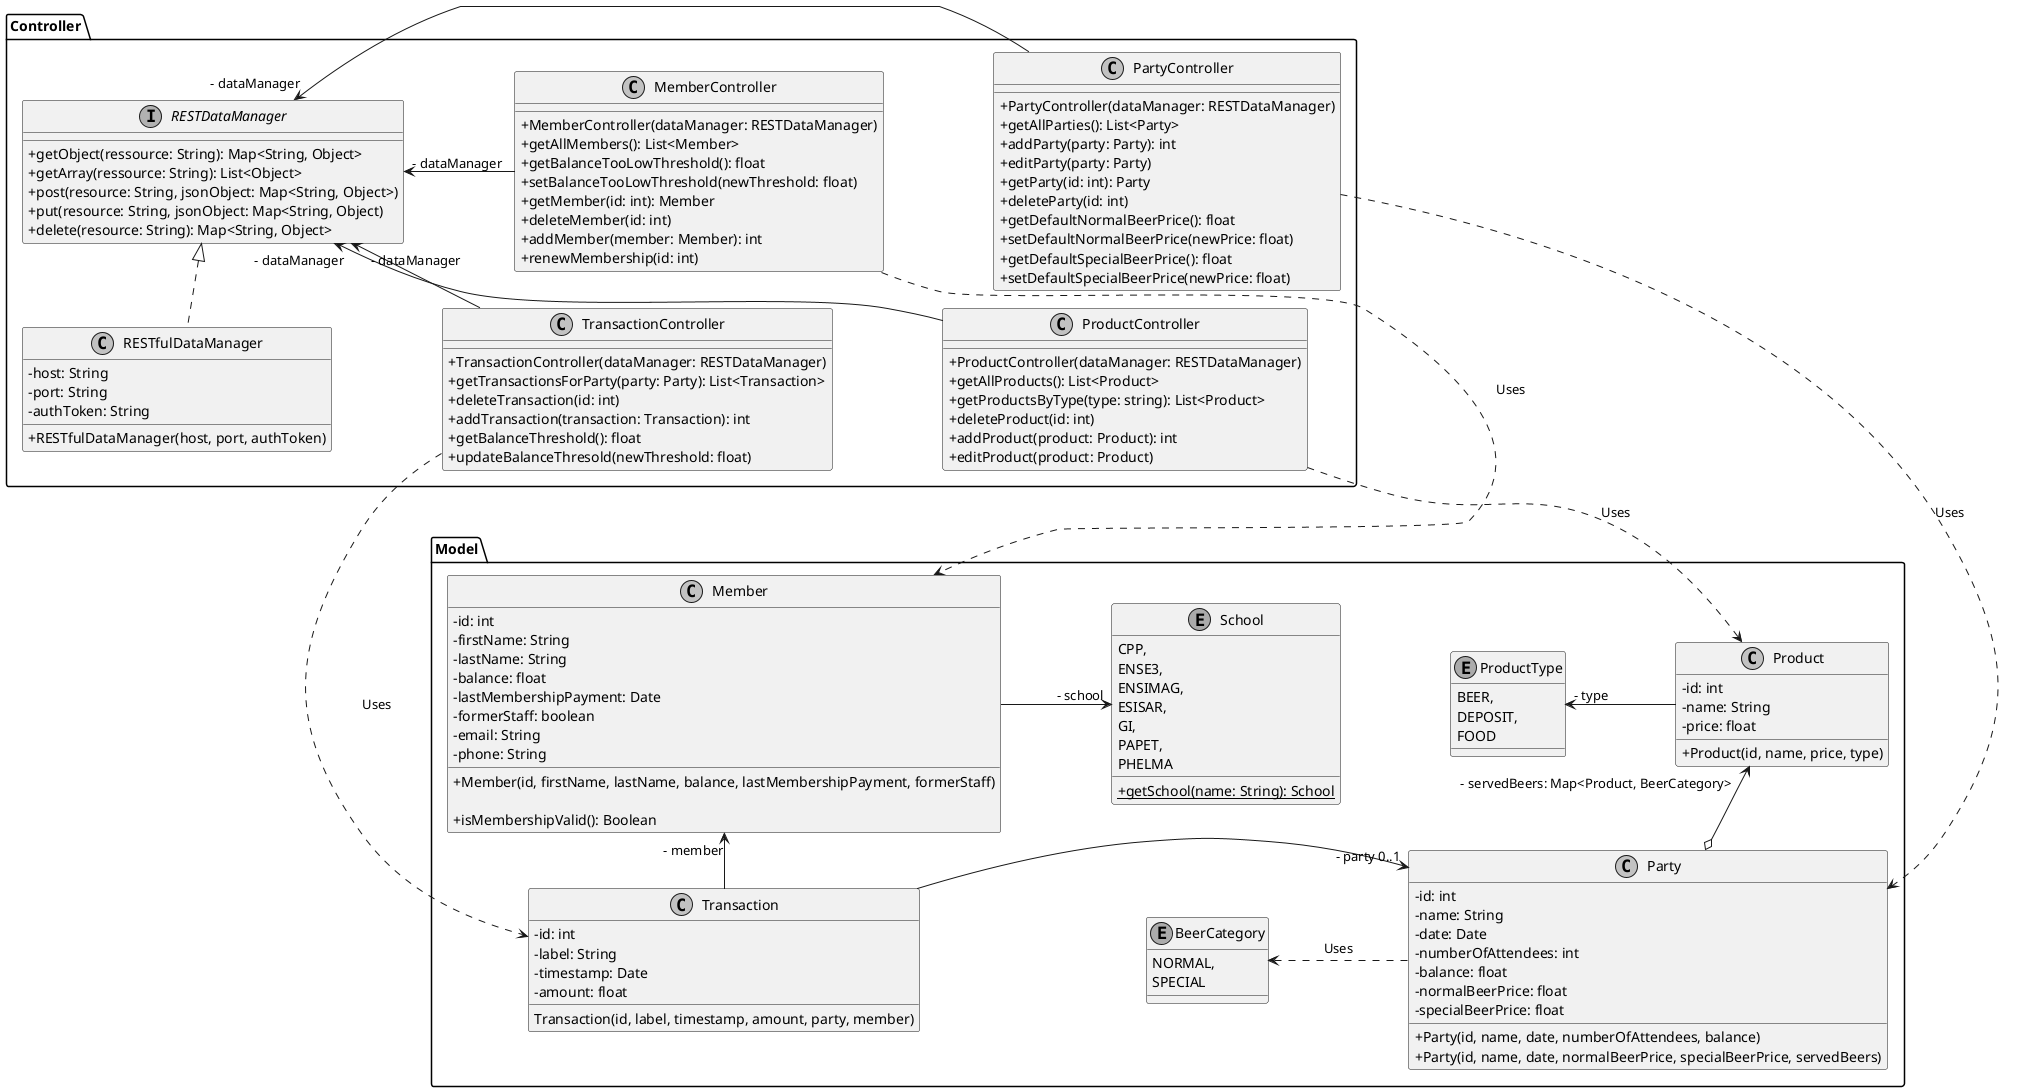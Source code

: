 @startuml
skinparam monochrome true
skinparam classAttributeIconSize 0
skinparam nodesep 110
skinparam ranksep 10

package Model {
	class Party {
		- id: int
		- name: String
		- date: Date
		- numberOfAttendees: int
		- balance: float
		- normalBeerPrice: float
		- specialBeerPrice: float
		+ Party(id, name, date, numberOfAttendees, balance)
		+ Party(id, name, date, normalBeerPrice, specialBeerPrice, servedBeers)
	}

	class Product {
		- id: int
		- name: String
		- price: float
		+ Product(id, name, price, type)
	}

	enum ProductType {
		BEER,
		DEPOSIT,
		FOOD
	}

	ProductType "- type" <- Product

	enum BeerCategory {
		NORMAL,
		SPECIAL
	}

	Product "- servedBeers: Map<Product, BeerCategory>" <--o Party

	BeerCategory <. Party: Uses
	
	class Member {
		- id: int
		- firstName: String
		- lastName: String
		- balance: float
		- lastMembershipPayment: Date
		- formerStaff: boolean
		- email: String
		- phone: String
		+ Member(id, firstName, lastName, balance, lastMembershipPayment, formerStaff)
		
		+ isMembershipValid(): Boolean
	}

	enum School {
		CPP,
		ENSE3,
		ENSIMAG,
		ESISAR,
		GI,
		PAPET,
		PHELMA
		+ {static} getSchool(name: String): School
	}

	Member -> "- school" School

	class Transaction {
		- id: int
		- label: String
		- timestamp: Date
		- amount: float
		Transaction(id, label, timestamp, amount, party, member)
	}

	Party "- party 0..1" <- Transaction
	Member "- member" <-- Transaction
}

package Controller {
	interface RESTDataManager {
		+ getObject(ressource: String): Map<String, Object>
		+ getArray(ressource: String): List<Object>
		+ post(resource: String, jsonObject: Map<String, Object>)
		+ put(resource: String, jsonObject: Map<String, Object)
		+ delete(resource: String): Map<String, Object>
	}

	class RESTfulDataManager {
		- host: String
		- port: String
		- authToken: String
		+ RESTfulDataManager(host, port, authToken)
	}

	RESTDataManager <|.. RESTfulDataManager
		

	class PartyController {
		+ PartyController(dataManager: RESTDataManager)
		+ getAllParties(): List<Party>
		+ addParty(party: Party): int
		+ editParty(party: Party)
		+ getParty(id: int): Party
		+ deleteParty(id: int)
		+ getDefaultNormalBeerPrice(): float
		+ setDefaultNormalBeerPrice(newPrice: float)
		+ getDefaultSpecialBeerPrice(): float
		+ setDefaultSpecialBeerPrice(newPrice: float)
	}

	RESTDataManager "- dataManager" <- PartyController

	class ProductController {
		+ ProductController(dataManager: RESTDataManager)
		+ getAllProducts(): List<Product>
		+ getProductsByType(type: string): List<Product>
		+ deleteProduct(id: int)
		+ addProduct(product: Product): int
		+ editProduct(product: Product)
	}

	RESTDataManager "- dataManager" <-- ProductController

	class MemberController {
		+ MemberController(dataManager: RESTDataManager)
		+ getAllMembers(): List<Member>
		+ getBalanceTooLowThreshold(): float
		+ setBalanceTooLowThreshold(newThreshold: float)
		+ getMember(id: int): Member
		+ deleteMember(id: int)
		+ addMember(member: Member): int
		+ renewMembership(id: int)
	}
	
	MemberController -> "- dataManager" RESTDataManager

	Class TransactionController {
		+ TransactionController(dataManager: RESTDataManager)
		+ getTransactionsForParty(party: Party): List<Transaction>
		+ deleteTransaction(id: int)
		+ addTransaction(transaction: Transaction): int
		+ getBalanceThreshold(): float
		+ updateBalanceThresold(newThreshold: float)
	}
	
	RESTDataManager "- dataManager" <-- TransactionController

}

PartyController ..> Party: Uses
ProductController ..> Product: Uses
MemberController ..> Member: Uses
TransactionController ..> Transaction: Uses

@enduml
